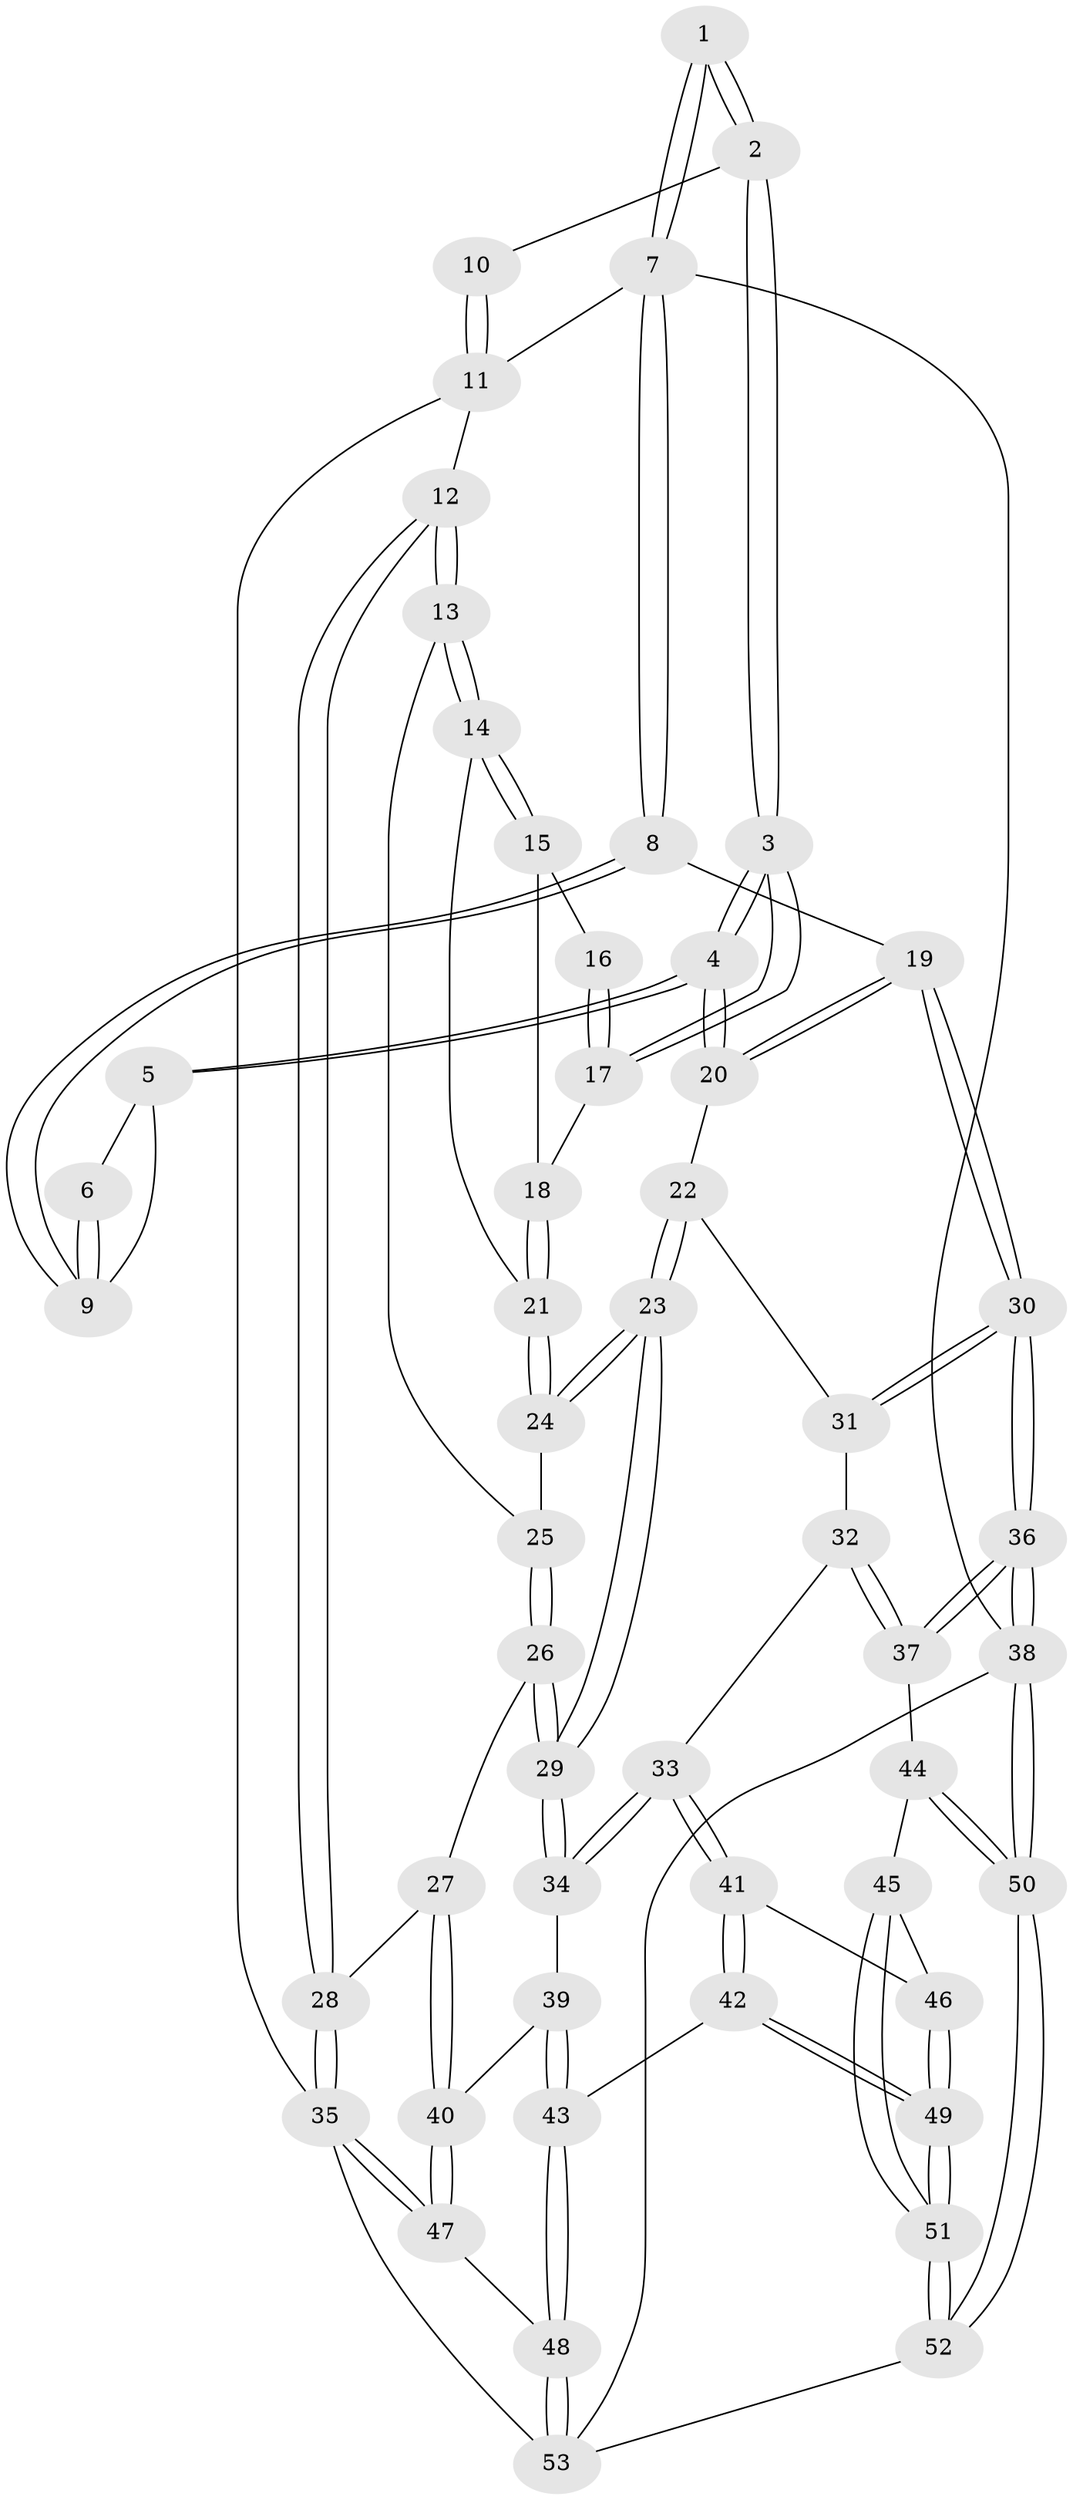 // coarse degree distribution, {4: 0.35135135135135137, 5: 0.3783783783783784, 3: 0.16216216216216217, 8: 0.02702702702702703, 6: 0.08108108108108109}
// Generated by graph-tools (version 1.1) at 2025/52/02/27/25 19:52:37]
// undirected, 53 vertices, 129 edges
graph export_dot {
graph [start="1"]
  node [color=gray90,style=filled];
  1 [pos="+0.8608955686233467+0"];
  2 [pos="+0.4852594646794313+0"];
  3 [pos="+0.5107849972347548+0.07707910543449013"];
  4 [pos="+0.5486403123001635+0.14524696488576225"];
  5 [pos="+0.6948346367143567+0.11253414294359729"];
  6 [pos="+0.8103125276492561+0.009621948124396528"];
  7 [pos="+1+0"];
  8 [pos="+1+0.2681196238321922"];
  9 [pos="+0.8623560405551906+0.1308673101702001"];
  10 [pos="+0.28703675623393443+0"];
  11 [pos="+0+0"];
  12 [pos="+0+0.14203844473623065"];
  13 [pos="+0+0.19001670386876238"];
  14 [pos="+0.02784446960274032+0.18967504220035494"];
  15 [pos="+0.2006893305413145+0.051007258192781166"];
  16 [pos="+0.20228616821977924+0.04796653281927706"];
  17 [pos="+0.35294767087671863+0.14186568147837783"];
  18 [pos="+0.2712460582728991+0.1871066999235776"];
  19 [pos="+1+0.35942146918008794"];
  20 [pos="+0.5530161536713878+0.17074014300557208"];
  21 [pos="+0.21332701227359627+0.24975940152595563"];
  22 [pos="+0.5234480382417689+0.30852815733609285"];
  23 [pos="+0.4074053020021127+0.4851889457982773"];
  24 [pos="+0.267443860964002+0.36180439652126034"];
  25 [pos="+0.08788963302586154+0.4165161374322158"];
  26 [pos="+0.07983806328359604+0.5088816992229173"];
  27 [pos="+0.052534042816963375+0.5450903517326071"];
  28 [pos="+0+0.559602575765502"];
  29 [pos="+0.40739267465402634+0.48679679109352264"];
  30 [pos="+1+0.3594615201033241"];
  31 [pos="+0.7351707672085669+0.4164056709877618"];
  32 [pos="+0.6623932018903856+0.552760190922377"];
  33 [pos="+0.48366622196935133+0.5636586056173212"];
  34 [pos="+0.4119738072732927+0.5077639937132342"];
  35 [pos="+0+0.8003975121161108"];
  36 [pos="+1+0.602953805456016"];
  37 [pos="+0.8228455559419056+0.6471447653363155"];
  38 [pos="+1+1"];
  39 [pos="+0.37751532097601287+0.5509035993732095"];
  40 [pos="+0.16226374426505147+0.7061373308192864"];
  41 [pos="+0.5186544364400258+0.6499041176455858"];
  42 [pos="+0.37475256423775294+0.8404264569507969"];
  43 [pos="+0.35409819269316456+0.8387347094140108"];
  44 [pos="+0.6929679534329375+0.7754416931886043"];
  45 [pos="+0.6445802213753844+0.7847651203892612"];
  46 [pos="+0.5701062445548585+0.7413540636153433"];
  47 [pos="+0.13296600960947297+0.8037242962993504"];
  48 [pos="+0.20951134198563803+0.9130454607541232"];
  49 [pos="+0.4537077276004131+0.862738244421319"];
  50 [pos="+1+1"];
  51 [pos="+0.5796255754353188+1"];
  52 [pos="+0.5817547316492535+1"];
  53 [pos="+0.21887656429891658+1"];
  1 -- 2;
  1 -- 2;
  1 -- 7;
  1 -- 7;
  2 -- 3;
  2 -- 3;
  2 -- 10;
  3 -- 4;
  3 -- 4;
  3 -- 17;
  3 -- 17;
  4 -- 5;
  4 -- 5;
  4 -- 20;
  4 -- 20;
  5 -- 6;
  5 -- 9;
  6 -- 9;
  6 -- 9;
  7 -- 8;
  7 -- 8;
  7 -- 11;
  7 -- 38;
  8 -- 9;
  8 -- 9;
  8 -- 19;
  10 -- 11;
  10 -- 11;
  11 -- 12;
  11 -- 35;
  12 -- 13;
  12 -- 13;
  12 -- 28;
  12 -- 28;
  13 -- 14;
  13 -- 14;
  13 -- 25;
  14 -- 15;
  14 -- 15;
  14 -- 21;
  15 -- 16;
  15 -- 18;
  16 -- 17;
  16 -- 17;
  17 -- 18;
  18 -- 21;
  18 -- 21;
  19 -- 20;
  19 -- 20;
  19 -- 30;
  19 -- 30;
  20 -- 22;
  21 -- 24;
  21 -- 24;
  22 -- 23;
  22 -- 23;
  22 -- 31;
  23 -- 24;
  23 -- 24;
  23 -- 29;
  23 -- 29;
  24 -- 25;
  25 -- 26;
  25 -- 26;
  26 -- 27;
  26 -- 29;
  26 -- 29;
  27 -- 28;
  27 -- 40;
  27 -- 40;
  28 -- 35;
  28 -- 35;
  29 -- 34;
  29 -- 34;
  30 -- 31;
  30 -- 31;
  30 -- 36;
  30 -- 36;
  31 -- 32;
  32 -- 33;
  32 -- 37;
  32 -- 37;
  33 -- 34;
  33 -- 34;
  33 -- 41;
  33 -- 41;
  34 -- 39;
  35 -- 47;
  35 -- 47;
  35 -- 53;
  36 -- 37;
  36 -- 37;
  36 -- 38;
  36 -- 38;
  37 -- 44;
  38 -- 50;
  38 -- 50;
  38 -- 53;
  39 -- 40;
  39 -- 43;
  39 -- 43;
  40 -- 47;
  40 -- 47;
  41 -- 42;
  41 -- 42;
  41 -- 46;
  42 -- 43;
  42 -- 49;
  42 -- 49;
  43 -- 48;
  43 -- 48;
  44 -- 45;
  44 -- 50;
  44 -- 50;
  45 -- 46;
  45 -- 51;
  45 -- 51;
  46 -- 49;
  46 -- 49;
  47 -- 48;
  48 -- 53;
  48 -- 53;
  49 -- 51;
  49 -- 51;
  50 -- 52;
  50 -- 52;
  51 -- 52;
  51 -- 52;
  52 -- 53;
}
